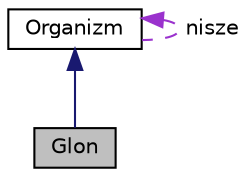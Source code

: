 digraph "Glon"
{
 // LATEX_PDF_SIZE
  edge [fontname="Helvetica",fontsize="10",labelfontname="Helvetica",labelfontsize="10"];
  node [fontname="Helvetica",fontsize="10",shape=record];
  Node1 [label="Glon",height=0.2,width=0.4,color="black", fillcolor="grey75", style="filled", fontcolor="black",tooltip=" "];
  Node2 -> Node1 [dir="back",color="midnightblue",fontsize="10",style="solid",fontname="Helvetica"];
  Node2 [label="Organizm",height=0.2,width=0.4,color="black", fillcolor="white", style="filled",URL="$class_organizm.html",tooltip="Klasa Organizm, która jest dziedziczona przez podklasy gatunków."];
  Node2 -> Node2 [dir="back",color="darkorchid3",fontsize="10",style="dashed",label=" nisze" ,fontname="Helvetica"];
}
